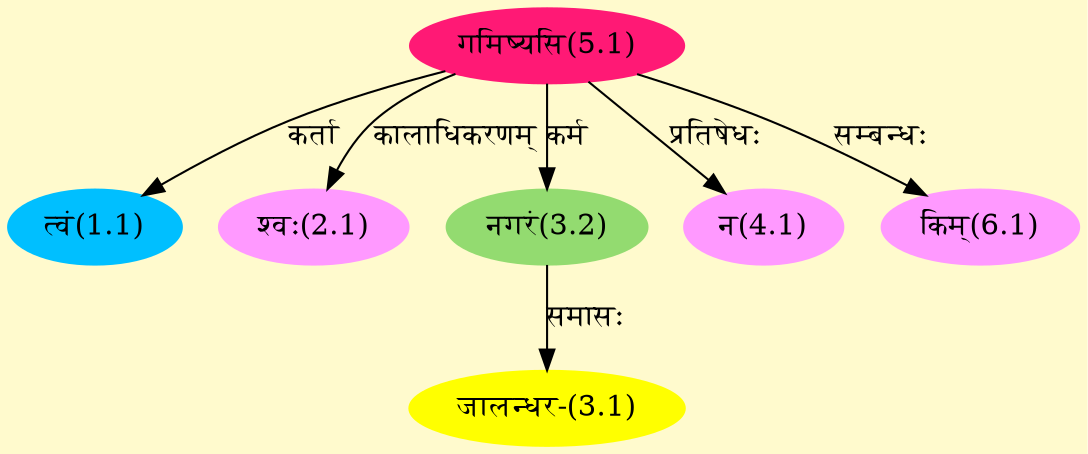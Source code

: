 digraph G{
rankdir=BT;
 compound=true;
 bgcolor="lemonchiffon1";
Node1_1 [style=filled, color="#00BFFF" label = "त्वं(1.1)"]
Node5_1 [style=filled, color="#FF1975" label = "गमिष्यसि(5.1)"]
Node2_1 [style=filled, color="#FF99FF" label = "श्वः(2.1)"]
Node3_1 [style=filled, color="#FFFF00" label = "जालन्धर-(3.1)"]
Node3_2 [style=filled, color="#93DB70" label = "नगरं(3.2)"]
Node4_1 [style=filled, color="#FF99FF" label = "न(4.1)"]
Node [style=filled, color="" label = "()"]
Node6_1 [style=filled, color="#FF99FF" label = "किम्(6.1)"]
/* Start of Relations section */

Node1_1 -> Node5_1 [  label="कर्ता"  dir="back" ]
Node2_1 -> Node5_1 [  label="कालाधिकरणम्"  dir="back" ]
Node3_1 -> Node3_2 [  label="समासः"  dir="back" ]
Node3_2 -> Node5_1 [  label="कर्म"  dir="back" ]
Node4_1 -> Node5_1 [  label="प्रतिषेधः"  dir="back" ]
Node6_1 -> Node5_1 [  label="सम्बन्धः"  dir="back" ]
}

